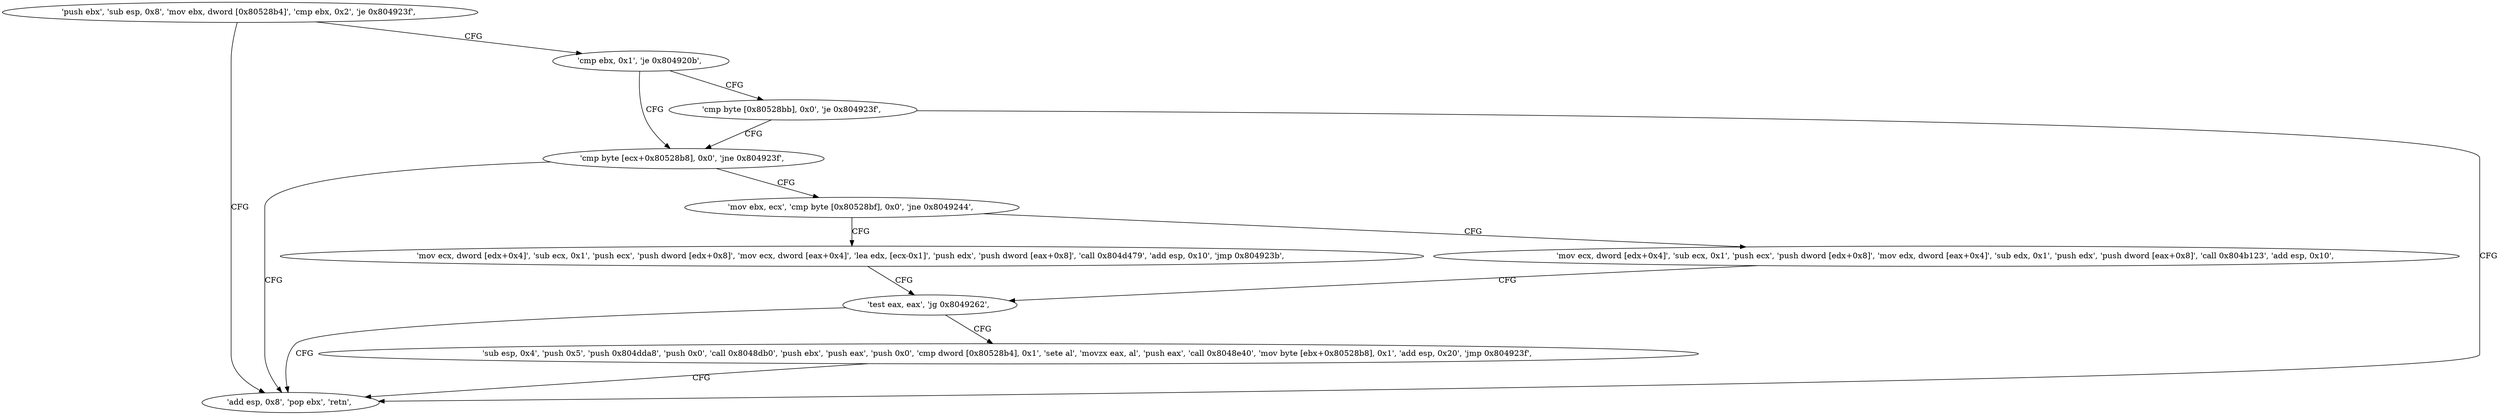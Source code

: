 digraph "func" {
"134517230" [label = "'push ebx', 'sub esp, 0x8', 'mov ebx, dword [0x80528b4]', 'cmp ebx, 0x2', 'je 0x804923f', " ]
"134517311" [label = "'add esp, 0x8', 'pop ebx', 'retn', " ]
"134517245" [label = "'cmp ebx, 0x1', 'je 0x804920b', " ]
"134517259" [label = "'cmp byte [ecx+0x80528b8], 0x0', 'jne 0x804923f', " ]
"134517250" [label = "'cmp byte [0x80528bb], 0x0', 'je 0x804923f', " ]
"134517268" [label = "'mov ebx, ecx', 'cmp byte [0x80528bf], 0x0', 'jne 0x8049244', " ]
"134517316" [label = "'mov ecx, dword [edx+0x4]', 'sub ecx, 0x1', 'push ecx', 'push dword [edx+0x8]', 'mov ecx, dword [eax+0x4]', 'lea edx, [ecx-0x1]', 'push edx', 'push dword [eax+0x8]', 'call 0x804d479', 'add esp, 0x10', 'jmp 0x804923b', " ]
"134517279" [label = "'mov ecx, dword [edx+0x4]', 'sub ecx, 0x1', 'push ecx', 'push dword [edx+0x8]', 'mov edx, dword [eax+0x4]', 'sub edx, 0x1', 'push edx', 'push dword [eax+0x8]', 'call 0x804b123', 'add esp, 0x10', " ]
"134517307" [label = "'test eax, eax', 'jg 0x8049262', " ]
"134517346" [label = "'sub esp, 0x4', 'push 0x5', 'push 0x804dda8', 'push 0x0', 'call 0x8048db0', 'push ebx', 'push eax', 'push 0x0', 'cmp dword [0x80528b4], 0x1', 'sete al', 'movzx eax, al', 'push eax', 'call 0x8048e40', 'mov byte [ebx+0x80528b8], 0x1', 'add esp, 0x20', 'jmp 0x804923f', " ]
"134517230" -> "134517311" [ label = "CFG" ]
"134517230" -> "134517245" [ label = "CFG" ]
"134517245" -> "134517259" [ label = "CFG" ]
"134517245" -> "134517250" [ label = "CFG" ]
"134517259" -> "134517311" [ label = "CFG" ]
"134517259" -> "134517268" [ label = "CFG" ]
"134517250" -> "134517311" [ label = "CFG" ]
"134517250" -> "134517259" [ label = "CFG" ]
"134517268" -> "134517316" [ label = "CFG" ]
"134517268" -> "134517279" [ label = "CFG" ]
"134517316" -> "134517307" [ label = "CFG" ]
"134517279" -> "134517307" [ label = "CFG" ]
"134517307" -> "134517346" [ label = "CFG" ]
"134517307" -> "134517311" [ label = "CFG" ]
"134517346" -> "134517311" [ label = "CFG" ]
}
